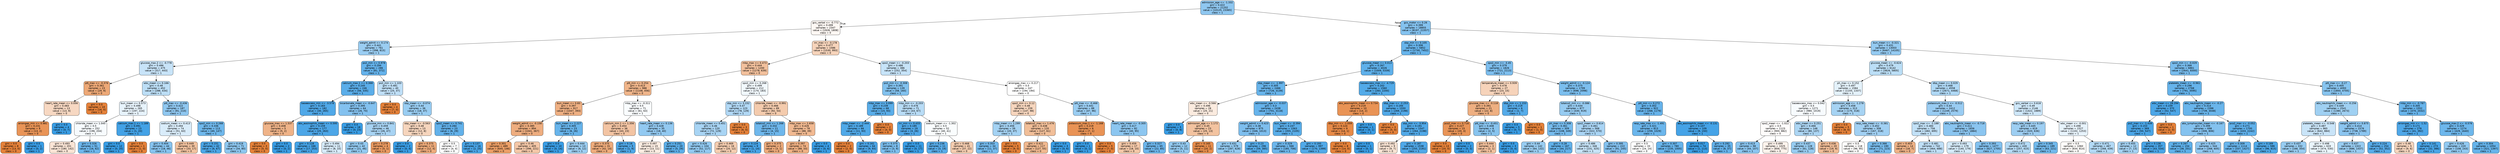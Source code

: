 digraph Tree {
node [shape=box, style="filled, rounded", color="black", fontname="helvetica"] ;
edge [fontname="helvetica"] ;
0 [label="admission_age <= -1.332\ngini = 0.422\nsamples = 21202\nvalue = [10125, 23365]\nclass = 1", fillcolor="#8fc7f0"] ;
1 [label="gcs_verbal <= -0.772\ngini = 0.499\nsamples = 2347\nvalue = [1928, 1808]\nclass = 0", fillcolor="#fdf7f3"] ;
0 -> 1 [labeldistance=2.5, labelangle=45, headlabel="True"] ;
2 [label="weight_admit <= 0.174\ngini = 0.441\nsamples = 761\nvalue = [398, 815]\nclass = 1", fillcolor="#9acdf2"] ;
1 -> 2 ;
3 [label="glucose_max.2 <= -0.778\ngini = 0.486\nsamples = 475\nvalue = [317, 443]\nclass = 1", fillcolor="#c7e3f8"] ;
2 -> 3 ;
4 [label="ptt_max <= -0.376\ngini = 0.361\nsamples = 23\nvalue = [29, 9]\nclass = 0", fillcolor="#eda876"] ;
3 -> 4 ;
5 [label="heart_rate_mean <= 0.056\ngini = 0.483\nsamples = 13\nvalue = [13, 9]\nclass = 0", fillcolor="#f7d8c2"] ;
4 -> 5 ;
6 [label="aniongap_min <= 0.981\ngini = 0.231\nsamples = 9\nvalue = [13, 2]\nclass = 0", fillcolor="#e99457"] ;
5 -> 6 ;
7 [label="gini = 0.0\nsamples = 8\nvalue = [13, 0]\nclass = 0", fillcolor="#e58139"] ;
6 -> 7 ;
8 [label="gini = 0.0\nsamples = 1\nvalue = [0, 2]\nclass = 1", fillcolor="#399de5"] ;
6 -> 8 ;
9 [label="gini = 0.0\nsamples = 4\nvalue = [0, 7]\nclass = 1", fillcolor="#399de5"] ;
5 -> 9 ;
10 [label="gini = 0.0\nsamples = 10\nvalue = [16, 0]\nclass = 0", fillcolor="#e58139"] ;
4 -> 10 ;
11 [label="wbc_mean <= 0.166\ngini = 0.48\nsamples = 452\nvalue = [288, 434]\nclass = 1", fillcolor="#bcdef6"] ;
3 -> 11 ;
12 [label="bun_mean <= 0.573\ngini = 0.498\nsamples = 265\nvalue = [197, 224]\nclass = 1", fillcolor="#e7f3fc"] ;
11 -> 12 ;
13 [label="chloride_mean <= 1.045\ngini = 0.5\nsamples = 252\nvalue = [196, 204]\nclass = 1", fillcolor="#f7fbfe"] ;
12 -> 13 ;
14 [label="gini = 0.493\nsamples = 201\nvalue = [180, 142]\nclass = 0", fillcolor="#fae4d5"] ;
13 -> 14 ;
15 [label="gini = 0.326\nsamples = 51\nvalue = [16, 62]\nclass = 1", fillcolor="#6cb6ec"] ;
13 -> 15 ;
16 [label="calcium_max.1 <= 1.189\ngini = 0.091\nsamples = 13\nvalue = [1, 20]\nclass = 1", fillcolor="#43a2e6"] ;
12 -> 16 ;
17 [label="gini = 0.0\nsamples = 12\nvalue = [0, 20]\nclass = 1", fillcolor="#399de5"] ;
16 -> 17 ;
18 [label="gini = 0.0\nsamples = 1\nvalue = [1, 0]\nclass = 0", fillcolor="#e58139"] ;
16 -> 18 ;
19 [label="ptt_max <= -0.436\ngini = 0.422\nsamples = 187\nvalue = [91, 210]\nclass = 1", fillcolor="#8fc7f0"] ;
11 -> 19 ;
20 [label="sodium_mean <= 0.413\ngini = 0.494\nsamples = 74\nvalue = [51, 63]\nclass = 1", fillcolor="#d9ecfa"] ;
19 -> 20 ;
21 [label="gini = 0.404\nsamples = 44\nvalue = [18, 46]\nclass = 1", fillcolor="#86c3ef"] ;
20 -> 21 ;
22 [label="gini = 0.449\nsamples = 30\nvalue = [33, 17]\nclass = 0", fillcolor="#f2c29f"] ;
20 -> 22 ;
23 [label="spo2_min <= 0.268\ngini = 0.336\nsamples = 113\nvalue = [40, 147]\nclass = 1", fillcolor="#6fb8ec"] ;
19 -> 23 ;
24 [label="gini = 0.151\nsamples = 42\nvalue = [6, 67]\nclass = 1", fillcolor="#4ba6e7"] ;
23 -> 24 ;
25 [label="gini = 0.419\nsamples = 71\nvalue = [34, 80]\nclass = 1", fillcolor="#8dc7f0"] ;
23 -> 25 ;
26 [label="po2_min <= 0.978\ngini = 0.294\nsamples = 286\nvalue = [81, 372]\nclass = 1", fillcolor="#64b2eb"] ;
2 -> 26 ;
27 [label="calcium_max.1 <= 0.368\ngini = 0.245\nsamples = 246\nvalue = [56, 335]\nclass = 1", fillcolor="#5aade9"] ;
26 -> 27 ;
28 [label="baseexcess_min <= -3.578\ngini = 0.183\nsamples = 182\nvalue = [30, 265]\nclass = 1", fillcolor="#4fa8e8"] ;
27 -> 28 ;
29 [label="glucose_max <= 1.537\ngini = 0.408\nsamples = 5\nvalue = [5, 2]\nclass = 0", fillcolor="#efb388"] ;
28 -> 29 ;
30 [label="gini = 0.0\nsamples = 3\nvalue = [5, 0]\nclass = 0", fillcolor="#e58139"] ;
29 -> 30 ;
31 [label="gini = 0.0\nsamples = 2\nvalue = [0, 2]\nclass = 1", fillcolor="#399de5"] ;
29 -> 31 ;
32 [label="abs_eosinophils_mean <= 0.595\ngini = 0.159\nsamples = 177\nvalue = [25, 263]\nclass = 1", fillcolor="#4ca6e7"] ;
28 -> 32 ;
33 [label="gini = 0.118\nsamples = 166\nvalue = [17, 253]\nclass = 1", fillcolor="#46a4e7"] ;
32 -> 33 ;
34 [label="gini = 0.494\nsamples = 11\nvalue = [8, 10]\nclass = 1", fillcolor="#d7ebfa"] ;
32 -> 34 ;
35 [label="bicarbonate_mean <= -0.647\ngini = 0.395\nsamples = 64\nvalue = [26, 70]\nclass = 1", fillcolor="#83c1ef"] ;
27 -> 35 ;
36 [label="gini = 0.0\nsamples = 18\nvalue = [0, 23]\nclass = 1", fillcolor="#399de5"] ;
35 -> 36 ;
37 [label="glucose_min <= 0.841\ngini = 0.459\nsamples = 46\nvalue = [26, 47]\nclass = 1", fillcolor="#a7d3f3"] ;
35 -> 37 ;
38 [label="gini = 0.43\nsamples = 42\nvalue = [21, 46]\nclass = 1", fillcolor="#93caf1"] ;
37 -> 38 ;
39 [label="gini = 0.278\nsamples = 4\nvalue = [5, 1]\nclass = 0", fillcolor="#ea9a61"] ;
37 -> 39 ;
40 [label="po2_min <= 1.103\ngini = 0.481\nsamples = 40\nvalue = [25, 37]\nclass = 1", fillcolor="#bfdff7"] ;
26 -> 40 ;
41 [label="gini = 0.0\nsamples = 4\nvalue = [7, 0]\nclass = 0", fillcolor="#e58139"] ;
40 -> 41 ;
42 [label="sbp_mean <= -0.074\ngini = 0.44\nsamples = 36\nvalue = [18, 37]\nclass = 1", fillcolor="#99cdf2"] ;
40 -> 42 ;
43 [label="sbp_mean <= -0.563\ngini = 0.48\nsamples = 13\nvalue = [12, 8]\nclass = 0", fillcolor="#f6d5bd"] ;
42 -> 43 ;
44 [label="gini = 0.0\nsamples = 2\nvalue = [0, 4]\nclass = 1", fillcolor="#399de5"] ;
43 -> 44 ;
45 [label="gini = 0.375\nsamples = 11\nvalue = [12, 4]\nclass = 0", fillcolor="#eeab7b"] ;
43 -> 45 ;
46 [label="spo2_mean <= 0.741\ngini = 0.284\nsamples = 23\nvalue = [6, 29]\nclass = 1", fillcolor="#62b1ea"] ;
42 -> 46 ;
47 [label="gini = 0.5\nsamples = 7\nvalue = [4, 4]\nclass = 0", fillcolor="#ffffff"] ;
46 -> 47 ;
48 [label="gini = 0.137\nsamples = 16\nvalue = [2, 25]\nclass = 1", fillcolor="#49a5e7"] ;
46 -> 48 ;
49 [label="inr_max <= -0.178\ngini = 0.477\nsamples = 1586\nvalue = [1530, 993]\nclass = 0", fillcolor="#f6d3ba"] ;
1 -> 49 ;
50 [label="mbp_max <= 0.473\ngini = 0.444\nsamples = 1200\nvalue = [1278, 639]\nclass = 0", fillcolor="#f2c09c"] ;
49 -> 50 ;
51 [label="ptt_min <= 0.254\ngini = 0.413\nsamples = 988\nvalue = [1108, 456]\nclass = 0", fillcolor="#f0b58a"] ;
50 -> 51 ;
52 [label="bun_mean <= 0.83\ngini = 0.397\nsamples = 917\nvalue = [1047, 393]\nclass = 0", fillcolor="#efb083"] ;
51 -> 52 ;
53 [label="weight_admit <= -0.158\ngini = 0.385\nsamples = 894\nvalue = [1041, 367]\nclass = 0", fillcolor="#eead7f"] ;
52 -> 53 ;
54 [label="gini = 0.301\nsamples = 489\nvalue = [645, 146]\nclass = 0", fillcolor="#eb9e66"] ;
53 -> 54 ;
55 [label="gini = 0.46\nsamples = 405\nvalue = [396, 221]\nclass = 0", fillcolor="#f4c7a7"] ;
53 -> 55 ;
56 [label="bun_mean <= 2.227\ngini = 0.305\nsamples = 23\nvalue = [6, 26]\nclass = 1", fillcolor="#67b4eb"] ;
52 -> 56 ;
57 [label="gini = 0.0\nsamples = 10\nvalue = [0, 14]\nclass = 1", fillcolor="#399de5"] ;
56 -> 57 ;
58 [label="gini = 0.444\nsamples = 13\nvalue = [6, 12]\nclass = 1", fillcolor="#9ccef2"] ;
56 -> 58 ;
59 [label="mbp_max <= -0.311\ngini = 0.5\nsamples = 71\nvalue = [61, 63]\nclass = 1", fillcolor="#f9fcfe"] ;
51 -> 59 ;
60 [label="calcium_min.1 <= 1.356\ngini = 0.454\nsamples = 36\nvalue = [43, 23]\nclass = 0", fillcolor="#f3c4a3"] ;
59 -> 60 ;
61 [label="gini = 0.375\nsamples = 31\nvalue = [42, 14]\nclass = 0", fillcolor="#eeab7b"] ;
60 -> 61 ;
62 [label="gini = 0.18\nsamples = 5\nvalue = [1, 9]\nclass = 1", fillcolor="#4fa8e8"] ;
60 -> 62 ;
63 [label="heart_rate_mean <= 0.136\ngini = 0.428\nsamples = 35\nvalue = [18, 40]\nclass = 1", fillcolor="#92c9f1"] ;
59 -> 63 ;
64 [label="gini = 0.497\nsamples = 15\nvalue = [13, 11]\nclass = 0", fillcolor="#fbece1"] ;
63 -> 64 ;
65 [label="gini = 0.251\nsamples = 20\nvalue = [5, 29]\nclass = 1", fillcolor="#5baee9"] ;
63 -> 65 ;
66 [label="spo2_min <= 0.268\ngini = 0.499\nsamples = 212\nvalue = [170, 183]\nclass = 1", fillcolor="#f1f8fd"] ;
50 -> 66 ;
67 [label="sbp_min <= 3.152\ngini = 0.47\nsamples = 123\nvalue = [78, 129]\nclass = 1", fillcolor="#b1d8f5"] ;
66 -> 67 ;
68 [label="chloride_mean <= 0.451\ngini = 0.46\nsamples = 120\nvalue = [72, 129]\nclass = 1", fillcolor="#a8d4f4"] ;
67 -> 68 ;
69 [label="gini = 0.426\nsamples = 104\nvalue = [52, 117]\nclass = 1", fillcolor="#91c9f1"] ;
68 -> 69 ;
70 [label="gini = 0.469\nsamples = 16\nvalue = [20, 12]\nclass = 0", fillcolor="#f5cdb0"] ;
68 -> 70 ;
71 [label="gini = 0.0\nsamples = 3\nvalue = [6, 0]\nclass = 0", fillcolor="#e58139"] ;
67 -> 71 ;
72 [label="chloride_mean <= -0.991\ngini = 0.466\nsamples = 89\nvalue = [92, 54]\nclass = 0", fillcolor="#f4cbad"] ;
66 -> 72 ;
73 [label="totalco2_min <= 1.268\ngini = 0.332\nsamples = 11\nvalue = [4, 15]\nclass = 1", fillcolor="#6eb7ec"] ;
72 -> 73 ;
74 [label="gini = 0.124\nsamples = 9\nvalue = [1, 14]\nclass = 1", fillcolor="#47a4e7"] ;
73 -> 74 ;
75 [label="gini = 0.375\nsamples = 2\nvalue = [3, 1]\nclass = 0", fillcolor="#eeab7b"] ;
73 -> 75 ;
76 [label="mbp_max <= 2.658\ngini = 0.426\nsamples = 78\nvalue = [88, 39]\nclass = 0", fillcolor="#f1b991"] ;
72 -> 76 ;
77 [label="gini = 0.397\nsamples = 74\nvalue = [88, 33]\nclass = 0", fillcolor="#efb083"] ;
76 -> 77 ;
78 [label="gini = 0.0\nsamples = 4\nvalue = [0, 6]\nclass = 1", fillcolor="#399de5"] ;
76 -> 78 ;
79 [label="spo2_mean <= -0.203\ngini = 0.486\nsamples = 386\nvalue = [252, 354]\nclass = 1", fillcolor="#c6e3f8"] ;
49 -> 79 ;
80 [label="po2_min <= -0.308\ngini = 0.391\nsamples = 139\nvalue = [58, 160]\nclass = 1", fillcolor="#81c1ee"] ;
79 -> 80 ;
81 [label="mbp_max <= 3.099\ngini = 0.239\nsamples = 68\nvalue = [15, 93]\nclass = 1", fillcolor="#59ade9"] ;
80 -> 81 ;
82 [label="mbp_mean <= -2.444\ngini = 0.189\nsamples = 66\nvalue = [11, 93]\nclass = 1", fillcolor="#50a9e8"] ;
81 -> 82 ;
83 [label="gini = 0.0\nsamples = 2\nvalue = [2, 0]\nclass = 0", fillcolor="#e58139"] ;
82 -> 83 ;
84 [label="gini = 0.161\nsamples = 64\nvalue = [9, 93]\nclass = 1", fillcolor="#4ca6e8"] ;
82 -> 84 ;
85 [label="gini = 0.0\nsamples = 2\nvalue = [4, 0]\nclass = 0", fillcolor="#e58139"] ;
81 -> 85 ;
86 [label="mbp_min <= -0.203\ngini = 0.476\nsamples = 71\nvalue = [43, 67]\nclass = 1", fillcolor="#b8dcf6"] ;
80 -> 86 ;
87 [label="inr_min <= 0.433\ngini = 0.185\nsamples = 19\nvalue = [3, 26]\nclass = 1", fillcolor="#50a8e8"] ;
86 -> 87 ;
88 [label="gini = 0.375\nsamples = 8\nvalue = [3, 9]\nclass = 1", fillcolor="#7bbeee"] ;
87 -> 88 ;
89 [label="gini = 0.0\nsamples = 11\nvalue = [0, 17]\nclass = 1", fillcolor="#399de5"] ;
87 -> 89 ;
90 [label="sodium_mean <= -1.302\ngini = 0.5\nsamples = 52\nvalue = [40, 41]\nclass = 1", fillcolor="#fafdfe"] ;
86 -> 90 ;
91 [label="gini = 0.236\nsamples = 11\nvalue = [3, 19]\nclass = 1", fillcolor="#58ace9"] ;
90 -> 91 ;
92 [label="gini = 0.468\nsamples = 41\nvalue = [37, 22]\nclass = 0", fillcolor="#f4ccaf"] ;
90 -> 92 ;
93 [label="aniongap_max <= 0.217\ngini = 0.5\nsamples = 247\nvalue = [194, 194]\nclass = 0", fillcolor="#ffffff"] ;
79 -> 93 ;
94 [label="spo2_min <= 0.12\ngini = 0.48\nsamples = 159\nvalue = [147, 98]\nclass = 0", fillcolor="#f6d5bd"] ;
93 -> 94 ;
95 [label="mbp_mean <= 1.299\ngini = 0.456\nsamples = 39\nvalue = [20, 37]\nclass = 1", fillcolor="#a4d2f3"] ;
94 -> 95 ;
96 [label="gini = 0.353\nsamples = 34\nvalue = [11, 37]\nclass = 1", fillcolor="#74baed"] ;
95 -> 96 ;
97 [label="gini = 0.0\nsamples = 5\nvalue = [9, 0]\nclass = 0", fillcolor="#e58139"] ;
95 -> 97 ;
98 [label="totalco2_max <= 1.476\ngini = 0.438\nsamples = 120\nvalue = [127, 61]\nclass = 0", fillcolor="#f1be98"] ;
94 -> 98 ;
99 [label="gini = 0.422\nsamples = 117\nvalue = [127, 55]\nclass = 0", fillcolor="#f0b88f"] ;
98 -> 99 ;
100 [label="gini = 0.0\nsamples = 3\nvalue = [0, 6]\nclass = 1", fillcolor="#399de5"] ;
98 -> 100 ;
101 [label="ptt_max <= -0.468\ngini = 0.441\nsamples = 88\nvalue = [47, 96]\nclass = 1", fillcolor="#9acdf2"] ;
93 -> 101 ;
102 [label="potassium_max.1 <= -1.168\ngini = 0.219\nsamples = 6\nvalue = [7, 1]\nclass = 0", fillcolor="#e99355"] ;
101 -> 102 ;
103 [label="gini = 0.0\nsamples = 1\nvalue = [0, 1]\nclass = 1", fillcolor="#399de5"] ;
102 -> 103 ;
104 [label="gini = 0.0\nsamples = 5\nvalue = [7, 0]\nclass = 0", fillcolor="#e58139"] ;
102 -> 104 ;
105 [label="heart_rate_mean <= -0.305\ngini = 0.417\nsamples = 82\nvalue = [40, 95]\nclass = 1", fillcolor="#8cc6f0"] ;
101 -> 105 ;
106 [label="gini = 0.459\nsamples = 17\nvalue = [18, 10]\nclass = 0", fillcolor="#f3c7a7"] ;
105 -> 106 ;
107 [label="gini = 0.327\nsamples = 65\nvalue = [22, 85]\nclass = 1", fillcolor="#6cb6ec"] ;
105 -> 107 ;
108 [label="gcs_motor <= 0.26\ngini = 0.399\nsamples = 18855\nvalue = [8197, 21557]\nclass = 1", fillcolor="#84c2ef"] ;
0 -> 108 [labeldistance=2.5, labelangle=-45, headlabel="False"] ;
109 [label="sbp_min <= 0.105\ngini = 0.306\nsamples = 5852\nvalue = [1730, 7452]\nclass = 1", fillcolor="#67b4eb"] ;
108 -> 109 ;
110 [label="glucose_mean <= 0.013\ngini = 0.267\nsamples = 4026\nvalue = [1009, 5339]\nclass = 1", fillcolor="#5eb0ea"] ;
109 -> 110 ;
111 [label="sbp_mean <= -1.997\ngini = 0.305\nsamples = 2466\nvalue = [726, 3139]\nclass = 1", fillcolor="#67b4eb"] ;
110 -> 111 ;
112 [label="wbc_mean <= -0.566\ngini = 0.496\nsamples = 28\nvalue = [25, 21]\nclass = 0", fillcolor="#fbebdf"] ;
111 -> 112 ;
113 [label="gini = 0.0\nsamples = 5\nvalue = [0, 8]\nclass = 1", fillcolor="#399de5"] ;
112 -> 113 ;
114 [label="admission_age <= 1.172\ngini = 0.45\nsamples = 23\nvalue = [25, 13]\nclass = 0", fillcolor="#f3c3a0"] ;
112 -> 114 ;
115 [label="gini = 0.43\nsamples = 12\nvalue = [5, 11]\nclass = 1", fillcolor="#93caf1"] ;
114 -> 115 ;
116 [label="gini = 0.165\nsamples = 11\nvalue = [20, 2]\nclass = 0", fillcolor="#e88e4d"] ;
114 -> 116 ;
117 [label="admission_age <= -0.037\ngini = 0.3\nsamples = 2438\nvalue = [701, 3118]\nclass = 1", fillcolor="#66b3eb"] ;
111 -> 117 ;
118 [label="weight_admit <= 0.423\ngini = 0.38\nsamples = 875\nvalue = [346, 1013]\nclass = 1", fillcolor="#7dbeee"] ;
117 -> 118 ;
119 [label="gini = 0.431\nsamples = 579\nvalue = [287, 628]\nclass = 1", fillcolor="#93caf1"] ;
118 -> 119 ;
120 [label="gini = 0.23\nsamples = 296\nvalue = [59, 385]\nclass = 1", fillcolor="#57ace9"] ;
118 -> 120 ;
121 [label="bun_mean <= -0.394\ngini = 0.247\nsamples = 1563\nvalue = [355, 2105]\nclass = 1", fillcolor="#5aaee9"] ;
117 -> 121 ;
122 [label="gini = 0.329\nsamples = 566\nvalue = [185, 706]\nclass = 1", fillcolor="#6db7ec"] ;
121 -> 122 ;
123 [label="gini = 0.193\nsamples = 997\nvalue = [170, 1399]\nclass = 1", fillcolor="#51a9e8"] ;
121 -> 123 ;
124 [label="baseexcess_max <= -4.729\ngini = 0.202\nsamples = 1560\nvalue = [283, 2200]\nclass = 1", fillcolor="#52aae8"] ;
110 -> 124 ;
125 [label="abs_eosinophils_mean <= 0.734\ngini = 0.219\nsamples = 10\nvalue = [14, 2]\nclass = 0", fillcolor="#e99355"] ;
124 -> 125 ;
126 [label="dbp_min <= -1.059\ngini = 0.124\nsamples = 9\nvalue = [14, 1]\nclass = 0", fillcolor="#e78a47"] ;
125 -> 126 ;
127 [label="gini = 0.0\nsamples = 8\nvalue = [14, 0]\nclass = 0", fillcolor="#e58139"] ;
126 -> 127 ;
128 [label="gini = 0.0\nsamples = 1\nvalue = [0, 1]\nclass = 1", fillcolor="#399de5"] ;
126 -> 128 ;
129 [label="gini = 0.0\nsamples = 1\nvalue = [0, 1]\nclass = 1", fillcolor="#399de5"] ;
125 -> 129 ;
130 [label="dbp_max <= -2.253\ngini = 0.194\nsamples = 1550\nvalue = [269, 2198]\nclass = 1", fillcolor="#51a9e8"] ;
124 -> 130 ;
131 [label="gini = 0.0\nsamples = 3\nvalue = [5, 0]\nclass = 0", fillcolor="#e58139"] ;
130 -> 131 ;
132 [label="sbp_min <= -3.954\ngini = 0.191\nsamples = 1547\nvalue = [264, 2198]\nclass = 1", fillcolor="#51a9e8"] ;
130 -> 132 ;
133 [label="gini = 0.492\nsamples = 9\nvalue = [9, 7]\nclass = 0", fillcolor="#f9e3d3"] ;
132 -> 133 ;
134 [label="gini = 0.187\nsamples = 1538\nvalue = [255, 2191]\nclass = 1", fillcolor="#50a8e8"] ;
132 -> 134 ;
135 [label="spo2_min <= -3.45\ngini = 0.379\nsamples = 1826\nvalue = [721, 2113]\nclass = 1", fillcolor="#7dbeee"] ;
109 -> 135 ;
136 [label="temperature_mean <= 0.939\ngini = 0.478\nsamples = 27\nvalue = [23, 15]\nclass = 0", fillcolor="#f6d3ba"] ;
135 -> 136 ;
137 [label="glucose_max <= -0.118\ngini = 0.391\nsamples = 21\nvalue = [22, 8]\nclass = 0", fillcolor="#eeaf81"] ;
136 -> 137 ;
138 [label="pco2_max <= 0.716\ngini = 0.227\nsamples = 15\nvalue = [20, 3]\nclass = 0", fillcolor="#e99457"] ;
137 -> 138 ;
139 [label="gini = 0.0\nsamples = 13\nvalue = [20, 0]\nclass = 0", fillcolor="#e58139"] ;
138 -> 139 ;
140 [label="gini = 0.0\nsamples = 2\nvalue = [0, 3]\nclass = 1", fillcolor="#399de5"] ;
138 -> 140 ;
141 [label="ptt_max <= -0.451\ngini = 0.408\nsamples = 6\nvalue = [2, 5]\nclass = 1", fillcolor="#88c4ef"] ;
137 -> 141 ;
142 [label="gini = 0.444\nsamples = 3\nvalue = [2, 1]\nclass = 0", fillcolor="#f2c09c"] ;
141 -> 142 ;
143 [label="gini = 0.0\nsamples = 3\nvalue = [0, 4]\nclass = 1", fillcolor="#399de5"] ;
141 -> 143 ;
144 [label="dbp_min <= 1.153\ngini = 0.219\nsamples = 6\nvalue = [1, 7]\nclass = 1", fillcolor="#55abe9"] ;
136 -> 144 ;
145 [label="gini = 0.0\nsamples = 5\nvalue = [0, 7]\nclass = 1", fillcolor="#399de5"] ;
144 -> 145 ;
146 [label="gini = 0.0\nsamples = 1\nvalue = [1, 0]\nclass = 0", fillcolor="#e58139"] ;
144 -> 146 ;
147 [label="weight_admit <= -0.124\ngini = 0.375\nsamples = 1799\nvalue = [698, 2098]\nclass = 1", fillcolor="#7bbeee"] ;
135 -> 147 ;
148 [label="totalco2_min <= -0.086\ngini = 0.434\nsamples = 877\nvalue = [430, 919]\nclass = 1", fillcolor="#96cbf1"] ;
147 -> 148 ;
149 [label="ph_max <= 0.308\ngini = 0.361\nsamples = 309\nvalue = [108, 349]\nclass = 1", fillcolor="#76bbed"] ;
148 -> 149 ;
150 [label="gini = 0.44\nsamples = 142\nvalue = [64, 132]\nclass = 1", fillcolor="#99cdf2"] ;
149 -> 150 ;
151 [label="gini = 0.28\nsamples = 167\nvalue = [44, 217]\nclass = 1", fillcolor="#61b1ea"] ;
149 -> 151 ;
152 [label="spo2_mean <= 0.614\ngini = 0.461\nsamples = 568\nvalue = [322, 570]\nclass = 1", fillcolor="#a9d4f4"] ;
148 -> 152 ;
153 [label="gini = 0.486\nsamples = 346\nvalue = [231, 325]\nclass = 1", fillcolor="#c6e3f7"] ;
152 -> 153 ;
154 [label="gini = 0.395\nsamples = 222\nvalue = [91, 245]\nclass = 1", fillcolor="#83c1ef"] ;
152 -> 154 ;
155 [label="ptt_min <= 0.272\ngini = 0.302\nsamples = 922\nvalue = [268, 1179]\nclass = 1", fillcolor="#66b3eb"] ;
147 -> 155 ;
156 [label="resp_rate_max <= -1.491\ngini = 0.321\nsamples = 813\nvalue = [259, 1029]\nclass = 1", fillcolor="#6bb6ec"] ;
155 -> 156 ;
157 [label="gini = 0.5\nsamples = 33\nvalue = [24, 24]\nclass = 0", fillcolor="#ffffff"] ;
156 -> 157 ;
158 [label="gini = 0.307\nsamples = 780\nvalue = [235, 1005]\nclass = 1", fillcolor="#67b4eb"] ;
156 -> 158 ;
159 [label="abs_eosinophils_mean <= -0.131\ngini = 0.107\nsamples = 109\nvalue = [9, 150]\nclass = 1", fillcolor="#45a3e7"] ;
155 -> 159 ;
160 [label="gini = 0.017\nsamples = 74\nvalue = [1, 113]\nclass = 1", fillcolor="#3b9ee5"] ;
159 -> 160 ;
161 [label="gini = 0.292\nsamples = 35\nvalue = [8, 37]\nclass = 1", fillcolor="#64b2eb"] ;
159 -> 161 ;
162 [label="bun_mean <= -0.321\ngini = 0.431\nsamples = 13003\nvalue = [6467, 14105]\nclass = 1", fillcolor="#94caf1"] ;
108 -> 162 ;
163 [label="glucose_mean <= -0.624\ngini = 0.479\nsamples = 6142\nvalue = [3826, 5805]\nclass = 1", fillcolor="#bbdef6"] ;
162 -> 163 ;
164 [label="ph_max <= 0.152\ngini = 0.497\nsamples = 1584\nvalue = [1155, 1337]\nclass = 1", fillcolor="#e4f2fb"] ;
163 -> 164 ;
165 [label="baseexcess_max <= 0.042\ngini = 0.5\nsamples = 1271\nvalue = [980, 1019]\nclass = 1", fillcolor="#f7fbfe"] ;
164 -> 165 ;
166 [label="spo2_mean <= -1.022\ngini = 0.5\nsamples = 1123\nvalue = [900, 882]\nclass = 0", fillcolor="#fefcfb"] ;
165 -> 166 ;
167 [label="gini = 0.413\nsamples = 98\nvalue = [44, 107]\nclass = 1", fillcolor="#8ac5f0"] ;
166 -> 167 ;
168 [label="gini = 0.499\nsamples = 1025\nvalue = [856, 775]\nclass = 0", fillcolor="#fdf3ec"] ;
166 -> 168 ;
169 [label="wbc_mean <= 0.251\ngini = 0.466\nsamples = 148\nvalue = [80, 137]\nclass = 1", fillcolor="#add6f4"] ;
165 -> 169 ;
170 [label="gini = 0.437\nsamples = 128\nvalue = [61, 128]\nclass = 1", fillcolor="#97ccf1"] ;
169 -> 170 ;
171 [label="gini = 0.436\nsamples = 20\nvalue = [19, 9]\nclass = 0", fillcolor="#f1bd97"] ;
169 -> 171 ;
172 [label="admission_age <= -1.278\ngini = 0.458\nsamples = 313\nvalue = [175, 318]\nclass = 1", fillcolor="#a6d3f3"] ;
164 -> 172 ;
173 [label="gini = 0.0\nsamples = 5\nvalue = [8, 0]\nclass = 0", fillcolor="#e58139"] ;
172 -> 173 ;
174 [label="resp_rate_mean <= -0.381\ngini = 0.452\nsamples = 308\nvalue = [167, 318]\nclass = 1", fillcolor="#a1d0f3"] ;
172 -> 174 ;
175 [label="gini = 0.5\nsamples = 118\nvalue = [96, 95]\nclass = 0", fillcolor="#fffefd"] ;
174 -> 175 ;
176 [label="gini = 0.366\nsamples = 190\nvalue = [71, 223]\nclass = 1", fillcolor="#78bced"] ;
174 -> 176 ;
177 [label="dbp_mean <= 0.029\ngini = 0.468\nsamples = 4558\nvalue = [2671, 4468]\nclass = 1", fillcolor="#afd8f5"] ;
163 -> 177 ;
178 [label="potassium_max.1 <= -0.512\ngini = 0.44\nsamples = 2412\nvalue = [1249, 2579]\nclass = 1", fillcolor="#99ccf2"] ;
177 -> 178 ;
179 [label="spo2_max <= -2.188\ngini = 0.484\nsamples = 756\nvalue = [482, 695]\nclass = 1", fillcolor="#c2e1f7"] ;
178 -> 179 ;
180 [label="gini = 0.403\nsamples = 14\nvalue = [18, 7]\nclass = 0", fillcolor="#efb286"] ;
179 -> 180 ;
181 [label="gini = 0.481\nsamples = 742\nvalue = [464, 688]\nclass = 1", fillcolor="#bfdff7"] ;
179 -> 181 ;
182 [label="abs_neutrophils_mean <= -0.718\ngini = 0.411\nsamples = 1656\nvalue = [767, 1884]\nclass = 1", fillcolor="#8ac5f0"] ;
178 -> 182 ;
183 [label="gini = 0.493\nsamples = 179\nvalue = [140, 179]\nclass = 1", fillcolor="#d4eaf9"] ;
182 -> 183 ;
184 [label="gini = 0.393\nsamples = 1477\nvalue = [627, 1705]\nclass = 1", fillcolor="#82c1ef"] ;
182 -> 184 ;
185 [label="gcs_verbal <= 0.618\ngini = 0.49\nsamples = 2146\nvalue = [1422, 1889]\nclass = 1", fillcolor="#cee7f9"] ;
177 -> 185 ;
186 [label="resp_rate_mean <= 0.197\ngini = 0.445\nsamples = 619\nvalue = [320, 636]\nclass = 1", fillcolor="#9dcef2"] ;
185 -> 186 ;
187 [label="gini = 0.472\nsamples = 430\nvalue = [257, 415]\nclass = 1", fillcolor="#b4daf5"] ;
186 -> 187 ;
188 [label="gini = 0.345\nsamples = 189\nvalue = [63, 221]\nclass = 1", fillcolor="#71b9ec"] ;
186 -> 188 ;
189 [label="wbc_mean <= -0.001\ngini = 0.498\nsamples = 1527\nvalue = [1102, 1253]\nclass = 1", fillcolor="#e7f3fc"] ;
185 -> 189 ;
190 [label="gini = 0.5\nsamples = 1060\nvalue = [834, 814]\nclass = 0", fillcolor="#fefcfa"] ;
189 -> 190 ;
191 [label="gini = 0.471\nsamples = 467\nvalue = [268, 439]\nclass = 1", fillcolor="#b2d9f5"] ;
189 -> 191 ;
192 [label="spo2_min <= -0.029\ngini = 0.366\nsamples = 6861\nvalue = [2641, 8300]\nclass = 1", fillcolor="#78bced"] ;
162 -> 192 ;
193 [label="platelets_mean <= -0.961\ngini = 0.296\nsamples = 2768\nvalue = [791, 3595]\nclass = 1", fillcolor="#65b3eb"] ;
192 -> 193 ;
194 [label="wbc_mean <= 28.294\ngini = 0.159\nsamples = 370\nvalue = [52, 547]\nclass = 1", fillcolor="#4ca6e7"] ;
193 -> 194 ;
195 [label="po2_max <= -1.439\ngini = 0.153\nsamples = 369\nvalue = [50, 547]\nclass = 1", fillcolor="#4ba6e7"] ;
194 -> 195 ;
196 [label="gini = 0.455\nsamples = 12\nvalue = [7, 13]\nclass = 1", fillcolor="#a4d2f3"] ;
195 -> 196 ;
197 [label="gini = 0.138\nsamples = 357\nvalue = [43, 534]\nclass = 1", fillcolor="#49a5e7"] ;
195 -> 197 ;
198 [label="gini = 0.0\nsamples = 1\nvalue = [2, 0]\nclass = 0", fillcolor="#e58139"] ;
194 -> 198 ;
199 [label="abs_neutrophils_mean <= -0.27\ngini = 0.314\nsamples = 2398\nvalue = [739, 3048]\nclass = 1", fillcolor="#69b5eb"] ;
193 -> 199 ;
200 [label="abs_lymphocytes_mean <= -0.167\ngini = 0.399\nsamples = 698\nvalue = [306, 806]\nclass = 1", fillcolor="#84c2ef"] ;
199 -> 200 ;
201 [label="gini = 0.267\nsamples = 154\nvalue = [38, 201]\nclass = 1", fillcolor="#5eb0ea"] ;
200 -> 201 ;
202 [label="gini = 0.425\nsamples = 544\nvalue = [268, 605]\nclass = 1", fillcolor="#91c8f1"] ;
200 -> 202 ;
203 [label="pco2_max <= -0.052\ngini = 0.271\nsamples = 1700\nvalue = [433, 2242]\nclass = 1", fillcolor="#5fb0ea"] ;
199 -> 203 ;
204 [label="gini = 0.309\nsamples = 1114\nvalue = [337, 1427]\nclass = 1", fillcolor="#68b4eb"] ;
203 -> 204 ;
205 [label="gini = 0.189\nsamples = 586\nvalue = [96, 815]\nclass = 1", fillcolor="#50a9e8"] ;
203 -> 205 ;
206 [label="ptt_max <= -0.27\ngini = 0.405\nsamples = 4093\nvalue = [1850, 4705]\nclass = 1", fillcolor="#87c4ef"] ;
192 -> 206 ;
207 [label="abs_neutrophils_mean <= -0.256\ngini = 0.449\nsamples = 2541\nvalue = [1380, 2673]\nclass = 1", fillcolor="#9fd0f2"] ;
206 -> 207 ;
208 [label="platelets_mean <= -0.548\ngini = 0.487\nsamples = 965\nvalue = [642, 884]\nclass = 1", fillcolor="#c9e4f8"] ;
207 -> 208 ;
209 [label="gini = 0.437\nsamples = 332\nvalue = [168, 354]\nclass = 1", fillcolor="#97ccf1"] ;
208 -> 209 ;
210 [label="gini = 0.498\nsamples = 633\nvalue = [474, 530]\nclass = 1", fillcolor="#eaf5fc"] ;
208 -> 210 ;
211 [label="weight_admit <= 0.875\ngini = 0.414\nsamples = 1576\nvalue = [738, 1789]\nclass = 1", fillcolor="#8bc5f0"] ;
207 -> 211 ;
212 [label="gini = 0.437\nsamples = 1322\nvalue = [686, 1437]\nclass = 1", fillcolor="#98ccf1"] ;
211 -> 212 ;
213 [label="gini = 0.224\nsamples = 254\nvalue = [52, 352]\nclass = 1", fillcolor="#56abe9"] ;
211 -> 213 ;
214 [label="mbp_min <= -0.787\ngini = 0.305\nsamples = 1552\nvalue = [470, 2032]\nclass = 1", fillcolor="#67b4eb"] ;
206 -> 214 ;
215 [label="aniongap_min <= -1.52\ngini = 0.171\nsamples = 278\nvalue = [41, 392]\nclass = 1", fillcolor="#4ea7e8"] ;
214 -> 215 ;
216 [label="gini = 0.48\nsamples = 5\nvalue = [9, 6]\nclass = 0", fillcolor="#f6d5bd"] ;
215 -> 216 ;
217 [label="gini = 0.141\nsamples = 273\nvalue = [32, 386]\nclass = 1", fillcolor="#49a5e7"] ;
215 -> 217 ;
218 [label="glucose_max.2 <= -0.576\ngini = 0.329\nsamples = 1274\nvalue = [429, 1640]\nclass = 1", fillcolor="#6db7ec"] ;
214 -> 218 ;
219 [label="gini = 0.426\nsamples = 220\nvalue = [108, 243]\nclass = 1", fillcolor="#91c9f1"] ;
218 -> 219 ;
220 [label="gini = 0.304\nsamples = 1054\nvalue = [321, 1397]\nclass = 1", fillcolor="#66b4eb"] ;
218 -> 220 ;
}